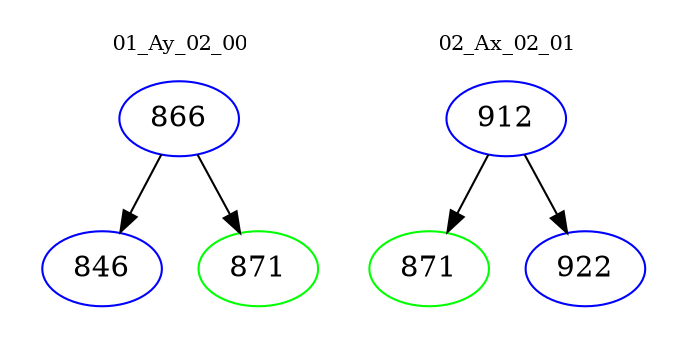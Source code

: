 digraph{
subgraph cluster_0 {
color = white
label = "01_Ay_02_00";
fontsize=10;
T0_866 [label="866", color="blue"]
T0_866 -> T0_846 [color="black"]
T0_846 [label="846", color="blue"]
T0_866 -> T0_871 [color="black"]
T0_871 [label="871", color="green"]
}
subgraph cluster_1 {
color = white
label = "02_Ax_02_01";
fontsize=10;
T1_912 [label="912", color="blue"]
T1_912 -> T1_871 [color="black"]
T1_871 [label="871", color="green"]
T1_912 -> T1_922 [color="black"]
T1_922 [label="922", color="blue"]
}
}
